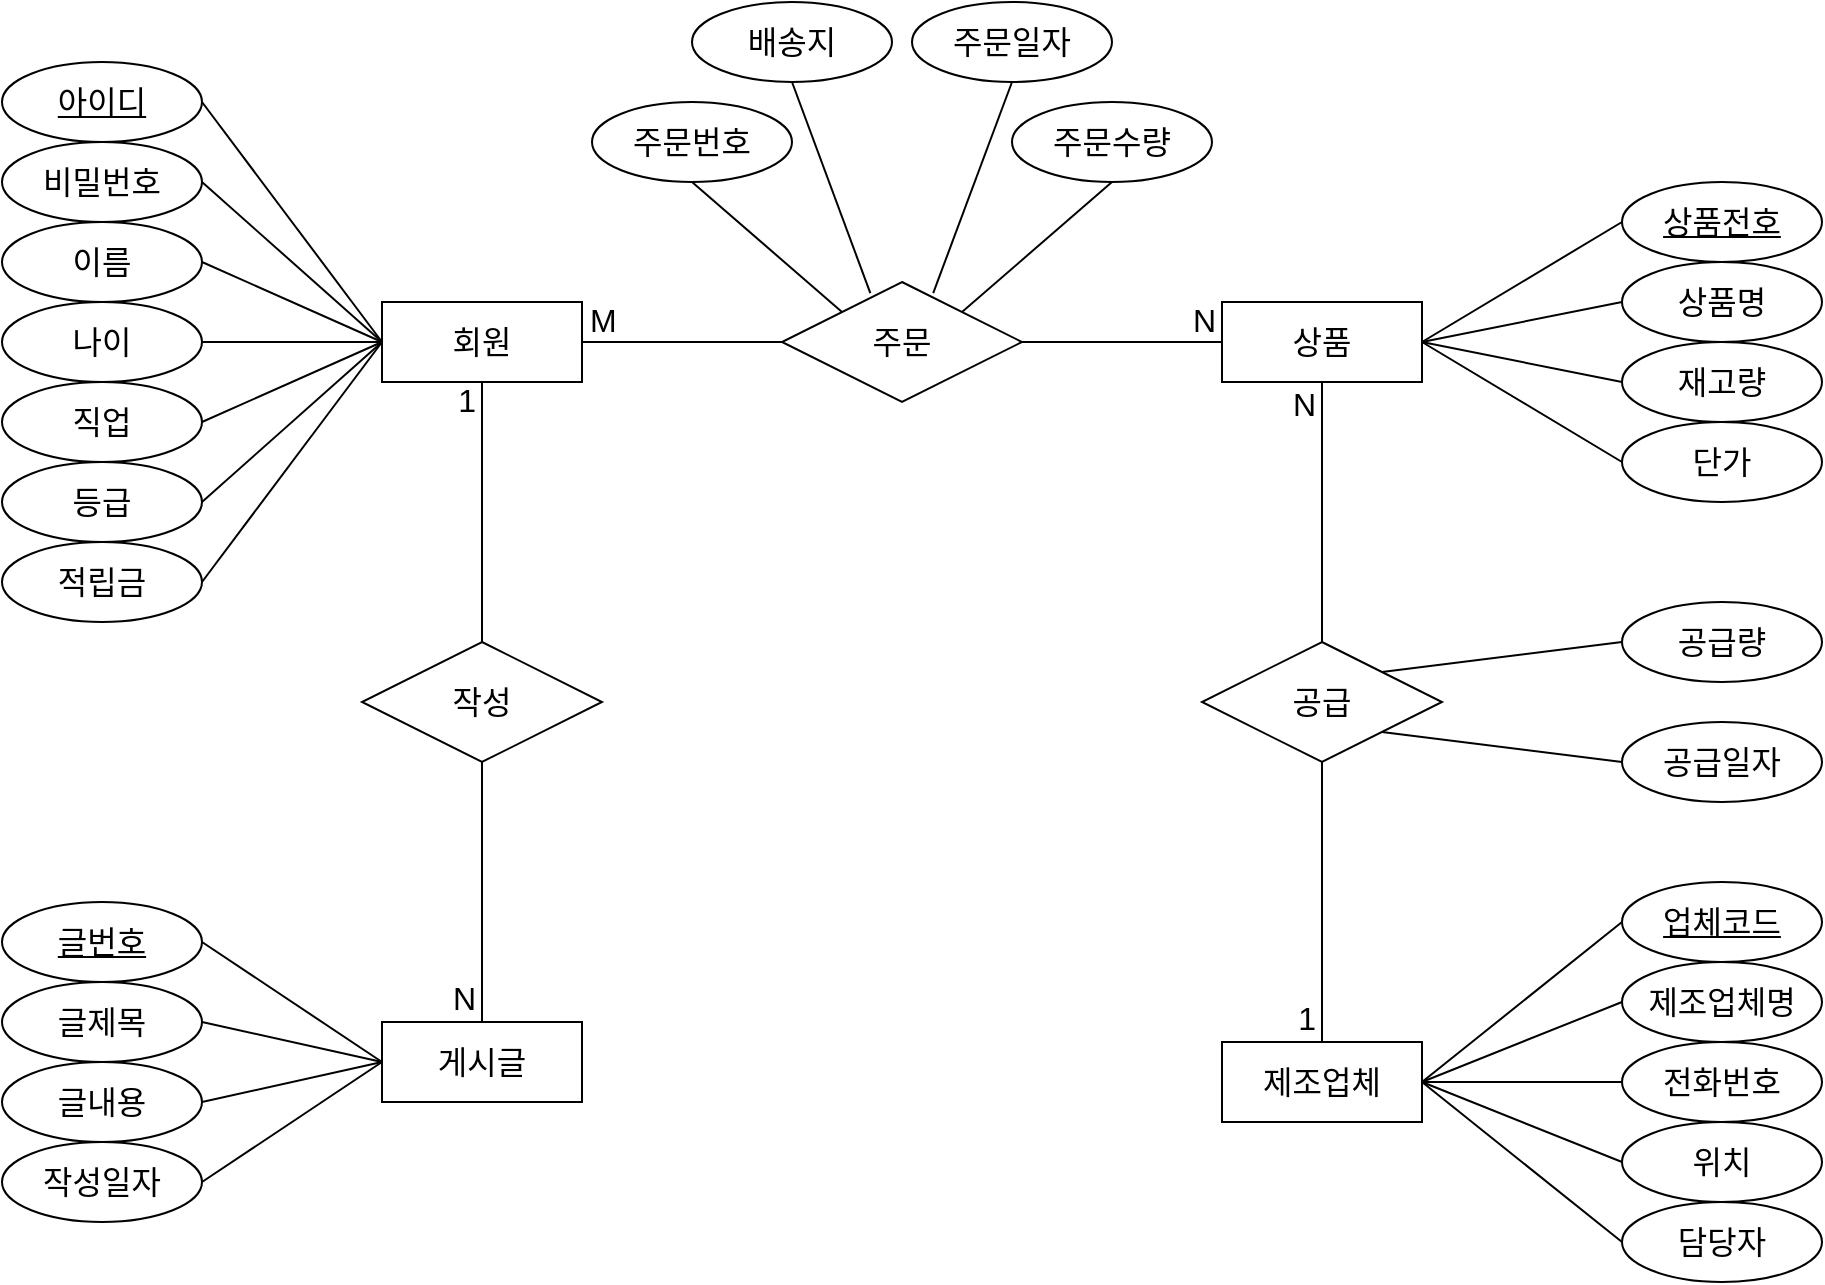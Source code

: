 <mxfile version="23.0.2" type="github" pages="2">
  <diagram name="ERD" id="IUGM_bh3EjzVQokUihNc">
    <mxGraphModel dx="1749" dy="1590" grid="1" gridSize="10" guides="1" tooltips="1" connect="1" arrows="1" fold="1" page="0" pageScale="1" pageWidth="827" pageHeight="1169" math="0" shadow="0">
      <root>
        <mxCell id="0" />
        <mxCell id="1" parent="0" />
        <mxCell id="mSW_ob6m5kvvUS12QBub-59" value="" style="endArrow=none;html=1;rounded=0;fontSize=12;startSize=8;endSize=8;curved=1;exitX=1;exitY=0.5;exitDx=0;exitDy=0;entryX=0;entryY=0.5;entryDx=0;entryDy=0;" edge="1" parent="1" source="mSW_ob6m5kvvUS12QBub-2" target="mSW_ob6m5kvvUS12QBub-3">
          <mxGeometry relative="1" as="geometry">
            <mxPoint x="-240" y="-10" as="sourcePoint" />
            <mxPoint x="-80" y="-10" as="targetPoint" />
          </mxGeometry>
        </mxCell>
        <mxCell id="mSW_ob6m5kvvUS12QBub-60" value="M" style="resizable=0;html=1;whiteSpace=wrap;align=left;verticalAlign=bottom;fontSize=16;" connectable="0" vertex="1" parent="mSW_ob6m5kvvUS12QBub-59">
          <mxGeometry x="-1" relative="1" as="geometry">
            <mxPoint x="2" as="offset" />
          </mxGeometry>
        </mxCell>
        <mxCell id="mSW_ob6m5kvvUS12QBub-61" value="N" style="resizable=0;html=1;whiteSpace=wrap;align=right;verticalAlign=bottom;fontSize=16;" connectable="0" vertex="1" parent="mSW_ob6m5kvvUS12QBub-59">
          <mxGeometry x="1" relative="1" as="geometry">
            <mxPoint x="-2" as="offset" />
          </mxGeometry>
        </mxCell>
        <mxCell id="mSW_ob6m5kvvUS12QBub-31" value="게시글" style="whiteSpace=wrap;html=1;align=center;fontSize=16;" vertex="1" parent="1">
          <mxGeometry x="-400" y="240" width="100" height="40" as="geometry" />
        </mxCell>
        <mxCell id="mSW_ob6m5kvvUS12QBub-36" value="글번호" style="ellipse;whiteSpace=wrap;html=1;align=center;fontStyle=4;fontSize=16;" vertex="1" parent="1">
          <mxGeometry x="-590" y="180" width="100" height="40" as="geometry" />
        </mxCell>
        <mxCell id="mSW_ob6m5kvvUS12QBub-37" value="글제목" style="ellipse;whiteSpace=wrap;html=1;align=center;fontSize=16;" vertex="1" parent="1">
          <mxGeometry x="-590" y="220" width="100" height="40" as="geometry" />
        </mxCell>
        <mxCell id="mSW_ob6m5kvvUS12QBub-38" value="글내용" style="ellipse;whiteSpace=wrap;html=1;align=center;fontSize=16;" vertex="1" parent="1">
          <mxGeometry x="-590" y="260" width="100" height="40" as="geometry" />
        </mxCell>
        <mxCell id="mSW_ob6m5kvvUS12QBub-39" value="작성일자" style="ellipse;whiteSpace=wrap;html=1;align=center;fontSize=16;" vertex="1" parent="1">
          <mxGeometry x="-590" y="300" width="100" height="40" as="geometry" />
        </mxCell>
        <mxCell id="mSW_ob6m5kvvUS12QBub-40" value="" style="endArrow=none;html=1;rounded=0;fontSize=12;startSize=8;endSize=8;curved=1;entryX=1;entryY=0.5;entryDx=0;entryDy=0;exitX=0;exitY=0.5;exitDx=0;exitDy=0;" edge="1" parent="1" source="mSW_ob6m5kvvUS12QBub-31" target="mSW_ob6m5kvvUS12QBub-36">
          <mxGeometry relative="1" as="geometry">
            <mxPoint x="-750" y="240" as="sourcePoint" />
            <mxPoint x="-680" y="180" as="targetPoint" />
          </mxGeometry>
        </mxCell>
        <mxCell id="mSW_ob6m5kvvUS12QBub-41" value="" style="endArrow=none;html=1;rounded=0;fontSize=12;startSize=8;endSize=8;curved=1;entryX=1;entryY=0.5;entryDx=0;entryDy=0;exitX=0;exitY=0.5;exitDx=0;exitDy=0;" edge="1" parent="1" source="mSW_ob6m5kvvUS12QBub-31" target="mSW_ob6m5kvvUS12QBub-39">
          <mxGeometry relative="1" as="geometry">
            <mxPoint x="-750" y="240" as="sourcePoint" />
            <mxPoint x="-680" y="300" as="targetPoint" />
          </mxGeometry>
        </mxCell>
        <mxCell id="mSW_ob6m5kvvUS12QBub-42" value="" style="endArrow=none;html=1;rounded=0;fontSize=12;startSize=8;endSize=8;curved=1;entryX=1;entryY=0.5;entryDx=0;entryDy=0;exitX=0;exitY=0.5;exitDx=0;exitDy=0;" edge="1" parent="1" source="mSW_ob6m5kvvUS12QBub-31" target="mSW_ob6m5kvvUS12QBub-37">
          <mxGeometry relative="1" as="geometry">
            <mxPoint x="-750" y="240" as="sourcePoint" />
            <mxPoint x="-680" y="220" as="targetPoint" />
          </mxGeometry>
        </mxCell>
        <mxCell id="mSW_ob6m5kvvUS12QBub-43" value="" style="endArrow=none;html=1;rounded=0;fontSize=12;startSize=8;endSize=8;curved=1;entryX=1;entryY=0.5;entryDx=0;entryDy=0;exitX=0;exitY=0.5;exitDx=0;exitDy=0;" edge="1" parent="1" source="mSW_ob6m5kvvUS12QBub-31" target="mSW_ob6m5kvvUS12QBub-38">
          <mxGeometry relative="1" as="geometry">
            <mxPoint x="-750" y="240" as="sourcePoint" />
            <mxPoint x="-680" y="260" as="targetPoint" />
          </mxGeometry>
        </mxCell>
        <mxCell id="mSW_ob6m5kvvUS12QBub-30" value="제조업체" style="whiteSpace=wrap;html=1;align=center;fontSize=16;" vertex="1" parent="1">
          <mxGeometry x="20" y="250" width="100" height="40" as="geometry" />
        </mxCell>
        <mxCell id="mSW_ob6m5kvvUS12QBub-32" value="업체코드" style="ellipse;whiteSpace=wrap;html=1;align=center;fontStyle=4;fontSize=16;" vertex="1" parent="1">
          <mxGeometry x="220" y="170" width="100" height="40" as="geometry" />
        </mxCell>
        <mxCell id="mSW_ob6m5kvvUS12QBub-33" value="전화번호" style="ellipse;whiteSpace=wrap;html=1;align=center;fontSize=16;" vertex="1" parent="1">
          <mxGeometry x="220" y="250" width="100" height="40" as="geometry" />
        </mxCell>
        <mxCell id="mSW_ob6m5kvvUS12QBub-34" value="위치" style="ellipse;whiteSpace=wrap;html=1;align=center;fontSize=16;" vertex="1" parent="1">
          <mxGeometry x="220" y="290" width="100" height="40" as="geometry" />
        </mxCell>
        <mxCell id="mSW_ob6m5kvvUS12QBub-35" value="담당자" style="ellipse;whiteSpace=wrap;html=1;align=center;fontSize=16;" vertex="1" parent="1">
          <mxGeometry x="220" y="330" width="100" height="40" as="geometry" />
        </mxCell>
        <mxCell id="mSW_ob6m5kvvUS12QBub-46" value="" style="endArrow=none;html=1;rounded=0;fontSize=12;startSize=8;endSize=8;curved=1;exitX=0;exitY=0.5;exitDx=0;exitDy=0;entryX=1;entryY=0.5;entryDx=0;entryDy=0;" edge="1" parent="1" source="mSW_ob6m5kvvUS12QBub-32" target="mSW_ob6m5kvvUS12QBub-30">
          <mxGeometry relative="1" as="geometry">
            <mxPoint x="390" y="220" as="sourcePoint" />
            <mxPoint x="120" y="270" as="targetPoint" />
          </mxGeometry>
        </mxCell>
        <mxCell id="mSW_ob6m5kvvUS12QBub-47" value="" style="endArrow=none;html=1;rounded=0;fontSize=12;startSize=8;endSize=8;curved=1;exitX=0;exitY=0.5;exitDx=0;exitDy=0;entryX=1;entryY=0.5;entryDx=0;entryDy=0;" edge="1" parent="1" source="mSW_ob6m5kvvUS12QBub-33" target="mSW_ob6m5kvvUS12QBub-30">
          <mxGeometry relative="1" as="geometry">
            <mxPoint x="290" y="280" as="sourcePoint" />
            <mxPoint x="120" y="270" as="targetPoint" />
          </mxGeometry>
        </mxCell>
        <mxCell id="mSW_ob6m5kvvUS12QBub-48" value="" style="endArrow=none;html=1;rounded=0;fontSize=12;startSize=8;endSize=8;curved=1;exitX=0;exitY=0.5;exitDx=0;exitDy=0;entryX=1;entryY=0.5;entryDx=0;entryDy=0;" edge="1" parent="1" source="mSW_ob6m5kvvUS12QBub-34" target="mSW_ob6m5kvvUS12QBub-30">
          <mxGeometry relative="1" as="geometry">
            <mxPoint x="390" y="340" as="sourcePoint" />
            <mxPoint x="120" y="270" as="targetPoint" />
          </mxGeometry>
        </mxCell>
        <mxCell id="mSW_ob6m5kvvUS12QBub-49" value="" style="endArrow=none;html=1;rounded=0;fontSize=12;startSize=8;endSize=8;curved=1;exitX=0;exitY=0.5;exitDx=0;exitDy=0;entryX=1;entryY=0.5;entryDx=0;entryDy=0;" edge="1" parent="1" source="mSW_ob6m5kvvUS12QBub-35" target="mSW_ob6m5kvvUS12QBub-30">
          <mxGeometry relative="1" as="geometry">
            <mxPoint x="390" y="380" as="sourcePoint" />
            <mxPoint x="480" y="300" as="targetPoint" />
          </mxGeometry>
        </mxCell>
        <mxCell id="mSW_ob6m5kvvUS12QBub-51" value="제조업체명" style="ellipse;whiteSpace=wrap;html=1;align=center;fontSize=16;" vertex="1" parent="1">
          <mxGeometry x="220" y="210" width="100" height="40" as="geometry" />
        </mxCell>
        <mxCell id="mSW_ob6m5kvvUS12QBub-52" value="" style="endArrow=none;html=1;rounded=0;fontSize=12;startSize=8;endSize=8;curved=1;exitX=0;exitY=0.5;exitDx=0;exitDy=0;entryX=1;entryY=0.5;entryDx=0;entryDy=0;" edge="1" parent="1" source="mSW_ob6m5kvvUS12QBub-51" target="mSW_ob6m5kvvUS12QBub-30">
          <mxGeometry relative="1" as="geometry">
            <mxPoint x="390" y="240" as="sourcePoint" />
            <mxPoint x="480" y="300" as="targetPoint" />
          </mxGeometry>
        </mxCell>
        <mxCell id="mSW_ob6m5kvvUS12QBub-2" value="회원" style="whiteSpace=wrap;html=1;align=center;fontSize=16;" vertex="1" parent="1">
          <mxGeometry x="-400" y="-120" width="100" height="40" as="geometry" />
        </mxCell>
        <mxCell id="mSW_ob6m5kvvUS12QBub-4" value="아이디" style="ellipse;whiteSpace=wrap;html=1;align=center;fontStyle=4;fontSize=16;" vertex="1" parent="1">
          <mxGeometry x="-590" y="-240" width="100" height="40" as="geometry" />
        </mxCell>
        <mxCell id="mSW_ob6m5kvvUS12QBub-5" value="비밀번호" style="ellipse;whiteSpace=wrap;html=1;align=center;fontSize=16;" vertex="1" parent="1">
          <mxGeometry x="-590" y="-200" width="100" height="40" as="geometry" />
        </mxCell>
        <mxCell id="mSW_ob6m5kvvUS12QBub-6" value="이름" style="ellipse;whiteSpace=wrap;html=1;align=center;fontSize=16;" vertex="1" parent="1">
          <mxGeometry x="-590" y="-160" width="100" height="40" as="geometry" />
        </mxCell>
        <mxCell id="mSW_ob6m5kvvUS12QBub-7" value="나이" style="ellipse;whiteSpace=wrap;html=1;align=center;fontSize=16;" vertex="1" parent="1">
          <mxGeometry x="-590" y="-120" width="100" height="40" as="geometry" />
        </mxCell>
        <mxCell id="mSW_ob6m5kvvUS12QBub-8" value="직업" style="ellipse;whiteSpace=wrap;html=1;align=center;fontSize=16;" vertex="1" parent="1">
          <mxGeometry x="-590" y="-80" width="100" height="40" as="geometry" />
        </mxCell>
        <mxCell id="mSW_ob6m5kvvUS12QBub-9" value="등급" style="ellipse;whiteSpace=wrap;html=1;align=center;fontSize=16;" vertex="1" parent="1">
          <mxGeometry x="-590" y="-40" width="100" height="40" as="geometry" />
        </mxCell>
        <mxCell id="mSW_ob6m5kvvUS12QBub-10" value="적립금" style="ellipse;whiteSpace=wrap;html=1;align=center;fontSize=16;" vertex="1" parent="1">
          <mxGeometry x="-590" width="100" height="40" as="geometry" />
        </mxCell>
        <mxCell id="mSW_ob6m5kvvUS12QBub-23" value="" style="endArrow=none;html=1;rounded=0;fontSize=12;startSize=8;endSize=8;curved=1;entryX=0;entryY=0.5;entryDx=0;entryDy=0;exitX=1;exitY=0.5;exitDx=0;exitDy=0;" edge="1" parent="1" source="mSW_ob6m5kvvUS12QBub-7" target="mSW_ob6m5kvvUS12QBub-2">
          <mxGeometry relative="1" as="geometry">
            <mxPoint x="-470" y="-80" as="sourcePoint" />
            <mxPoint x="-400" y="-100" as="targetPoint" />
          </mxGeometry>
        </mxCell>
        <mxCell id="mSW_ob6m5kvvUS12QBub-24" value="" style="endArrow=none;html=1;rounded=0;fontSize=12;startSize=8;endSize=8;curved=1;entryX=0;entryY=0.5;entryDx=0;entryDy=0;exitX=1;exitY=0.5;exitDx=0;exitDy=0;" edge="1" parent="1" target="mSW_ob6m5kvvUS12QBub-2">
          <mxGeometry relative="1" as="geometry">
            <mxPoint x="-490" y="-220" as="sourcePoint" />
            <mxPoint x="-420" y="-240" as="targetPoint" />
          </mxGeometry>
        </mxCell>
        <mxCell id="mSW_ob6m5kvvUS12QBub-25" value="" style="endArrow=none;html=1;rounded=0;fontSize=12;startSize=8;endSize=8;curved=1;exitX=1;exitY=0.5;exitDx=0;exitDy=0;entryX=0;entryY=0.5;entryDx=0;entryDy=0;" edge="1" parent="1" source="mSW_ob6m5kvvUS12QBub-5" target="mSW_ob6m5kvvUS12QBub-2">
          <mxGeometry relative="1" as="geometry">
            <mxPoint x="-480" y="-210" as="sourcePoint" />
            <mxPoint x="-400" y="-100" as="targetPoint" />
          </mxGeometry>
        </mxCell>
        <mxCell id="mSW_ob6m5kvvUS12QBub-26" value="" style="endArrow=none;html=1;rounded=0;fontSize=12;startSize=8;endSize=8;curved=1;entryX=0;entryY=0.5;entryDx=0;entryDy=0;exitX=1;exitY=0.5;exitDx=0;exitDy=0;" edge="1" parent="1" source="mSW_ob6m5kvvUS12QBub-6" target="mSW_ob6m5kvvUS12QBub-2">
          <mxGeometry relative="1" as="geometry">
            <mxPoint x="-470" y="-200" as="sourcePoint" />
            <mxPoint x="-380" y="-80" as="targetPoint" />
          </mxGeometry>
        </mxCell>
        <mxCell id="mSW_ob6m5kvvUS12QBub-27" value="" style="endArrow=none;html=1;rounded=0;fontSize=12;startSize=8;endSize=8;curved=1;entryX=0;entryY=0.5;entryDx=0;entryDy=0;exitX=1;exitY=0.5;exitDx=0;exitDy=0;" edge="1" parent="1" source="mSW_ob6m5kvvUS12QBub-8" target="mSW_ob6m5kvvUS12QBub-2">
          <mxGeometry relative="1" as="geometry">
            <mxPoint x="-460" y="-190" as="sourcePoint" />
            <mxPoint x="-370" y="-70" as="targetPoint" />
          </mxGeometry>
        </mxCell>
        <mxCell id="mSW_ob6m5kvvUS12QBub-28" value="" style="endArrow=none;html=1;rounded=0;fontSize=12;startSize=8;endSize=8;curved=1;exitX=1;exitY=0.5;exitDx=0;exitDy=0;entryX=0;entryY=0.5;entryDx=0;entryDy=0;" edge="1" parent="1" source="mSW_ob6m5kvvUS12QBub-9" target="mSW_ob6m5kvvUS12QBub-2">
          <mxGeometry relative="1" as="geometry">
            <mxPoint x="-450" y="-180" as="sourcePoint" />
            <mxPoint x="-400" y="-100" as="targetPoint" />
          </mxGeometry>
        </mxCell>
        <mxCell id="mSW_ob6m5kvvUS12QBub-29" value="" style="endArrow=none;html=1;rounded=0;fontSize=12;startSize=8;endSize=8;curved=1;entryX=0;entryY=0.5;entryDx=0;entryDy=0;exitX=1;exitY=0.5;exitDx=0;exitDy=0;" edge="1" parent="1" source="mSW_ob6m5kvvUS12QBub-10" target="mSW_ob6m5kvvUS12QBub-2">
          <mxGeometry relative="1" as="geometry">
            <mxPoint x="-440" y="-170" as="sourcePoint" />
            <mxPoint x="-350" y="-50" as="targetPoint" />
          </mxGeometry>
        </mxCell>
        <mxCell id="mSW_ob6m5kvvUS12QBub-3" value="상품" style="whiteSpace=wrap;html=1;align=center;fontSize=16;" vertex="1" parent="1">
          <mxGeometry x="20" y="-120" width="100" height="40" as="geometry" />
        </mxCell>
        <mxCell id="mSW_ob6m5kvvUS12QBub-11" value="상품전호" style="ellipse;whiteSpace=wrap;html=1;align=center;fontStyle=4;fontSize=16;" vertex="1" parent="1">
          <mxGeometry x="220" y="-180" width="100" height="40" as="geometry" />
        </mxCell>
        <mxCell id="mSW_ob6m5kvvUS12QBub-12" value="상품명" style="ellipse;whiteSpace=wrap;html=1;align=center;fontSize=16;" vertex="1" parent="1">
          <mxGeometry x="220" y="-140" width="100" height="40" as="geometry" />
        </mxCell>
        <mxCell id="mSW_ob6m5kvvUS12QBub-13" value="재고량" style="ellipse;whiteSpace=wrap;html=1;align=center;fontSize=16;" vertex="1" parent="1">
          <mxGeometry x="220" y="-100" width="100" height="40" as="geometry" />
        </mxCell>
        <mxCell id="mSW_ob6m5kvvUS12QBub-14" value="단가" style="ellipse;whiteSpace=wrap;html=1;align=center;fontSize=16;" vertex="1" parent="1">
          <mxGeometry x="220" y="-60" width="100" height="40" as="geometry" />
        </mxCell>
        <mxCell id="mSW_ob6m5kvvUS12QBub-16" value="" style="endArrow=none;html=1;rounded=0;fontSize=12;startSize=8;endSize=8;curved=1;entryX=0;entryY=0.5;entryDx=0;entryDy=0;exitX=1;exitY=0.5;exitDx=0;exitDy=0;" edge="1" parent="1" source="mSW_ob6m5kvvUS12QBub-3" target="mSW_ob6m5kvvUS12QBub-11">
          <mxGeometry relative="1" as="geometry">
            <mxPoint x="120" y="-100" as="sourcePoint" />
            <mxPoint x="30" y="-60" as="targetPoint" />
          </mxGeometry>
        </mxCell>
        <mxCell id="mSW_ob6m5kvvUS12QBub-17" value="" style="endArrow=none;html=1;rounded=0;fontSize=12;startSize=8;endSize=8;curved=1;entryX=0;entryY=0.5;entryDx=0;entryDy=0;exitX=1;exitY=0.5;exitDx=0;exitDy=0;" edge="1" parent="1" source="mSW_ob6m5kvvUS12QBub-3" target="mSW_ob6m5kvvUS12QBub-14">
          <mxGeometry relative="1" as="geometry">
            <mxPoint x="120" y="-80" as="sourcePoint" />
            <mxPoint x="190" y="-130" as="targetPoint" />
          </mxGeometry>
        </mxCell>
        <mxCell id="mSW_ob6m5kvvUS12QBub-19" value="" style="endArrow=none;html=1;rounded=0;fontSize=12;startSize=8;endSize=8;curved=1;entryX=0;entryY=0.5;entryDx=0;entryDy=0;exitX=1;exitY=0.5;exitDx=0;exitDy=0;" edge="1" parent="1" source="mSW_ob6m5kvvUS12QBub-3" target="mSW_ob6m5kvvUS12QBub-12">
          <mxGeometry relative="1" as="geometry">
            <mxPoint x="130" y="-90" as="sourcePoint" />
            <mxPoint x="200" y="-150" as="targetPoint" />
          </mxGeometry>
        </mxCell>
        <mxCell id="mSW_ob6m5kvvUS12QBub-22" value="" style="endArrow=none;html=1;rounded=0;fontSize=12;startSize=8;endSize=8;curved=1;entryX=0;entryY=0.5;entryDx=0;entryDy=0;exitX=1;exitY=0.5;exitDx=0;exitDy=0;" edge="1" parent="1" source="mSW_ob6m5kvvUS12QBub-3" target="mSW_ob6m5kvvUS12QBub-13">
          <mxGeometry relative="1" as="geometry">
            <mxPoint x="130" y="-90" as="sourcePoint" />
            <mxPoint x="200" y="-110" as="targetPoint" />
          </mxGeometry>
        </mxCell>
        <mxCell id="mSW_ob6m5kvvUS12QBub-58" value="주문" style="shape=rhombus;perimeter=rhombusPerimeter;whiteSpace=wrap;html=1;align=center;fontSize=16;" vertex="1" parent="1">
          <mxGeometry x="-200" y="-130" width="120" height="60" as="geometry" />
        </mxCell>
        <mxCell id="mSW_ob6m5kvvUS12QBub-64" value="공급" style="shape=rhombus;perimeter=rhombusPerimeter;whiteSpace=wrap;html=1;align=center;fontSize=16;" vertex="1" parent="1">
          <mxGeometry x="10" y="50" width="120" height="60" as="geometry" />
        </mxCell>
        <mxCell id="mSW_ob6m5kvvUS12QBub-66" value="" style="endArrow=none;html=1;rounded=0;fontSize=12;startSize=8;endSize=8;curved=1;entryX=0.5;entryY=0;entryDx=0;entryDy=0;exitX=0.5;exitY=1;exitDx=0;exitDy=0;" edge="1" parent="1" source="mSW_ob6m5kvvUS12QBub-64" target="mSW_ob6m5kvvUS12QBub-30">
          <mxGeometry relative="1" as="geometry">
            <mxPoint x="-190" y="170" as="sourcePoint" />
            <mxPoint x="-30" y="170" as="targetPoint" />
          </mxGeometry>
        </mxCell>
        <mxCell id="mSW_ob6m5kvvUS12QBub-67" value="1" style="resizable=0;html=1;whiteSpace=wrap;align=right;verticalAlign=bottom;fontSize=16;" connectable="0" vertex="1" parent="mSW_ob6m5kvvUS12QBub-66">
          <mxGeometry x="1" relative="1" as="geometry">
            <mxPoint x="-2" y="-1" as="offset" />
          </mxGeometry>
        </mxCell>
        <mxCell id="mSW_ob6m5kvvUS12QBub-68" value="" style="endArrow=none;html=1;rounded=0;fontSize=12;startSize=8;endSize=8;curved=1;entryX=0.5;entryY=1;entryDx=0;entryDy=0;exitX=0.5;exitY=0;exitDx=0;exitDy=0;" edge="1" parent="1" source="mSW_ob6m5kvvUS12QBub-64" target="mSW_ob6m5kvvUS12QBub-3">
          <mxGeometry relative="1" as="geometry">
            <mxPoint x="-190" y="170" as="sourcePoint" />
            <mxPoint x="-30" y="170" as="targetPoint" />
          </mxGeometry>
        </mxCell>
        <mxCell id="mSW_ob6m5kvvUS12QBub-69" value="N" style="resizable=0;html=1;whiteSpace=wrap;align=right;verticalAlign=bottom;fontSize=16;" connectable="0" vertex="1" parent="mSW_ob6m5kvvUS12QBub-68">
          <mxGeometry x="1" relative="1" as="geometry">
            <mxPoint x="-2" y="22" as="offset" />
          </mxGeometry>
        </mxCell>
        <mxCell id="mSW_ob6m5kvvUS12QBub-70" value="공급량" style="ellipse;whiteSpace=wrap;html=1;align=center;fontSize=16;" vertex="1" parent="1">
          <mxGeometry x="220" y="30" width="100" height="40" as="geometry" />
        </mxCell>
        <mxCell id="mSW_ob6m5kvvUS12QBub-71" value="공급일자" style="ellipse;whiteSpace=wrap;html=1;align=center;fontSize=16;" vertex="1" parent="1">
          <mxGeometry x="220" y="90" width="100" height="40" as="geometry" />
        </mxCell>
        <mxCell id="mSW_ob6m5kvvUS12QBub-72" value="" style="endArrow=none;html=1;rounded=0;fontSize=12;startSize=8;endSize=8;curved=1;entryX=0;entryY=0.5;entryDx=0;entryDy=0;exitX=1;exitY=0;exitDx=0;exitDy=0;" edge="1" parent="1" source="mSW_ob6m5kvvUS12QBub-64" target="mSW_ob6m5kvvUS12QBub-70">
          <mxGeometry relative="1" as="geometry">
            <mxPoint x="130" y="-80" as="sourcePoint" />
            <mxPoint x="200" y="-60" as="targetPoint" />
          </mxGeometry>
        </mxCell>
        <mxCell id="mSW_ob6m5kvvUS12QBub-73" value="" style="endArrow=none;html=1;rounded=0;fontSize=12;startSize=8;endSize=8;curved=1;entryX=0;entryY=0.5;entryDx=0;entryDy=0;exitX=1;exitY=1;exitDx=0;exitDy=0;" edge="1" parent="1" source="mSW_ob6m5kvvUS12QBub-64" target="mSW_ob6m5kvvUS12QBub-71">
          <mxGeometry relative="1" as="geometry">
            <mxPoint x="140" y="90" as="sourcePoint" />
            <mxPoint x="220" y="70" as="targetPoint" />
          </mxGeometry>
        </mxCell>
        <mxCell id="mSW_ob6m5kvvUS12QBub-75" value="주문번호" style="ellipse;whiteSpace=wrap;html=1;align=center;fontSize=16;" vertex="1" parent="1">
          <mxGeometry x="-295" y="-220" width="100" height="40" as="geometry" />
        </mxCell>
        <mxCell id="mSW_ob6m5kvvUS12QBub-76" value="배송지" style="ellipse;whiteSpace=wrap;html=1;align=center;fontSize=16;" vertex="1" parent="1">
          <mxGeometry x="-245" y="-270" width="100" height="40" as="geometry" />
        </mxCell>
        <mxCell id="mSW_ob6m5kvvUS12QBub-77" value="주문수량" style="ellipse;whiteSpace=wrap;html=1;align=center;fontSize=16;" vertex="1" parent="1">
          <mxGeometry x="-85" y="-220" width="100" height="40" as="geometry" />
        </mxCell>
        <mxCell id="mSW_ob6m5kvvUS12QBub-78" value="주문일자" style="ellipse;whiteSpace=wrap;html=1;align=center;fontSize=16;" vertex="1" parent="1">
          <mxGeometry x="-135" y="-270" width="100" height="40" as="geometry" />
        </mxCell>
        <mxCell id="mSW_ob6m5kvvUS12QBub-79" value="" style="endArrow=none;html=1;rounded=0;fontSize=12;startSize=8;endSize=8;curved=1;entryX=0;entryY=0;entryDx=0;entryDy=0;exitX=0.5;exitY=1;exitDx=0;exitDy=0;" edge="1" parent="1" source="mSW_ob6m5kvvUS12QBub-75" target="mSW_ob6m5kvvUS12QBub-58">
          <mxGeometry relative="1" as="geometry">
            <mxPoint x="-480" y="-210" as="sourcePoint" />
            <mxPoint x="-390" y="-90" as="targetPoint" />
          </mxGeometry>
        </mxCell>
        <mxCell id="mSW_ob6m5kvvUS12QBub-80" value="" style="endArrow=none;html=1;rounded=0;fontSize=12;startSize=8;endSize=8;curved=1;entryX=0.368;entryY=0.093;entryDx=0;entryDy=0;exitX=0.5;exitY=1;exitDx=0;exitDy=0;entryPerimeter=0;" edge="1" parent="1" source="mSW_ob6m5kvvUS12QBub-76" target="mSW_ob6m5kvvUS12QBub-58">
          <mxGeometry relative="1" as="geometry">
            <mxPoint x="-235" y="-170" as="sourcePoint" />
            <mxPoint x="-160" y="-105" as="targetPoint" />
          </mxGeometry>
        </mxCell>
        <mxCell id="mSW_ob6m5kvvUS12QBub-81" value="" style="endArrow=none;html=1;rounded=0;fontSize=12;startSize=8;endSize=8;curved=1;entryX=0.63;entryY=0.093;entryDx=0;entryDy=0;exitX=0.5;exitY=1;exitDx=0;exitDy=0;entryPerimeter=0;" edge="1" parent="1" source="mSW_ob6m5kvvUS12QBub-78" target="mSW_ob6m5kvvUS12QBub-58">
          <mxGeometry relative="1" as="geometry">
            <mxPoint x="-185" y="-220" as="sourcePoint" />
            <mxPoint x="-147" y="-116" as="targetPoint" />
          </mxGeometry>
        </mxCell>
        <mxCell id="mSW_ob6m5kvvUS12QBub-82" value="" style="endArrow=none;html=1;rounded=0;fontSize=12;startSize=8;endSize=8;curved=1;entryX=1;entryY=0;entryDx=0;entryDy=0;exitX=0.5;exitY=1;exitDx=0;exitDy=0;" edge="1" parent="1" source="mSW_ob6m5kvvUS12QBub-77" target="mSW_ob6m5kvvUS12QBub-58">
          <mxGeometry relative="1" as="geometry">
            <mxPoint x="-175" y="-210" as="sourcePoint" />
            <mxPoint x="-137" y="-106" as="targetPoint" />
          </mxGeometry>
        </mxCell>
        <mxCell id="mSW_ob6m5kvvUS12QBub-83" value="작성" style="shape=rhombus;perimeter=rhombusPerimeter;whiteSpace=wrap;html=1;align=center;fontSize=16;" vertex="1" parent="1">
          <mxGeometry x="-410" y="50" width="120" height="60" as="geometry" />
        </mxCell>
        <mxCell id="mSW_ob6m5kvvUS12QBub-84" value="" style="endArrow=none;html=1;rounded=0;fontSize=12;startSize=8;endSize=8;curved=1;entryX=0.5;entryY=1;entryDx=0;entryDy=0;exitX=0.5;exitY=0;exitDx=0;exitDy=0;" edge="1" parent="1" source="mSW_ob6m5kvvUS12QBub-83" target="mSW_ob6m5kvvUS12QBub-2">
          <mxGeometry relative="1" as="geometry">
            <mxPoint x="-290" y="210" as="sourcePoint" />
            <mxPoint x="-130" y="210" as="targetPoint" />
          </mxGeometry>
        </mxCell>
        <mxCell id="mSW_ob6m5kvvUS12QBub-85" value="1" style="resizable=0;html=1;whiteSpace=wrap;align=right;verticalAlign=bottom;fontSize=16;" connectable="0" vertex="1" parent="mSW_ob6m5kvvUS12QBub-84">
          <mxGeometry x="1" relative="1" as="geometry">
            <mxPoint x="-2" y="20" as="offset" />
          </mxGeometry>
        </mxCell>
        <mxCell id="mSW_ob6m5kvvUS12QBub-86" value="" style="endArrow=none;html=1;rounded=0;fontSize=12;startSize=8;endSize=8;curved=1;exitX=0.5;exitY=1;exitDx=0;exitDy=0;entryX=0.5;entryY=0;entryDx=0;entryDy=0;" edge="1" parent="1" source="mSW_ob6m5kvvUS12QBub-83" target="mSW_ob6m5kvvUS12QBub-31">
          <mxGeometry relative="1" as="geometry">
            <mxPoint x="-290" y="210" as="sourcePoint" />
            <mxPoint x="-130" y="210" as="targetPoint" />
          </mxGeometry>
        </mxCell>
        <mxCell id="mSW_ob6m5kvvUS12QBub-87" value="N" style="resizable=0;html=1;whiteSpace=wrap;align=right;verticalAlign=bottom;fontSize=16;" connectable="0" vertex="1" parent="mSW_ob6m5kvvUS12QBub-86">
          <mxGeometry x="1" relative="1" as="geometry">
            <mxPoint x="-2" y="-1" as="offset" />
          </mxGeometry>
        </mxCell>
      </root>
    </mxGraphModel>
  </diagram>
  <diagram id="DculIePK-WLkBr0NyP4-" name="릴레이션">
    <mxGraphModel dx="1064" dy="1233" grid="1" gridSize="10" guides="1" tooltips="1" connect="1" arrows="1" fold="1" page="0" pageScale="1" pageWidth="827" pageHeight="1169" math="0" shadow="0">
      <root>
        <mxCell id="0" />
        <mxCell id="1" parent="0" />
        <mxCell id="tsxcBONfimj9_CM8lJqI-14" value="회원" style="shape=table;startSize=30;container=1;collapsible=1;childLayout=tableLayout;fixedRows=1;rowLines=0;fontStyle=1;align=center;resizeLast=1;html=1;whiteSpace=wrap;fontSize=16;" vertex="1" parent="1">
          <mxGeometry x="-80" y="-160" width="180" height="240" as="geometry" />
        </mxCell>
        <mxCell id="tsxcBONfimj9_CM8lJqI-15" value="" style="shape=tableRow;horizontal=0;startSize=0;swimlaneHead=0;swimlaneBody=0;fillColor=none;collapsible=0;dropTarget=0;points=[[0,0.5],[1,0.5]];portConstraint=eastwest;top=0;left=0;right=0;bottom=0;html=1;fontSize=16;" vertex="1" parent="tsxcBONfimj9_CM8lJqI-14">
          <mxGeometry y="30" width="180" height="30" as="geometry" />
        </mxCell>
        <mxCell id="tsxcBONfimj9_CM8lJqI-16" value="PK" style="shape=partialRectangle;connectable=0;fillColor=none;top=0;left=0;bottom=0;right=0;fontStyle=1;overflow=hidden;html=1;whiteSpace=wrap;fontSize=16;" vertex="1" parent="tsxcBONfimj9_CM8lJqI-15">
          <mxGeometry width="60" height="30" as="geometry">
            <mxRectangle width="60" height="30" as="alternateBounds" />
          </mxGeometry>
        </mxCell>
        <mxCell id="tsxcBONfimj9_CM8lJqI-17" value="회원아이디" style="shape=partialRectangle;connectable=0;fillColor=none;top=0;left=0;bottom=0;right=0;align=left;spacingLeft=6;fontStyle=5;overflow=hidden;html=1;whiteSpace=wrap;fontSize=16;" vertex="1" parent="tsxcBONfimj9_CM8lJqI-15">
          <mxGeometry x="60" width="120" height="30" as="geometry">
            <mxRectangle width="120" height="30" as="alternateBounds" />
          </mxGeometry>
        </mxCell>
        <mxCell id="tsxcBONfimj9_CM8lJqI-21" value="" style="shape=tableRow;horizontal=0;startSize=0;swimlaneHead=0;swimlaneBody=0;fillColor=none;collapsible=0;dropTarget=0;points=[[0,0.5],[1,0.5]];portConstraint=eastwest;top=0;left=0;right=0;bottom=0;html=1;fontSize=16;" vertex="1" parent="tsxcBONfimj9_CM8lJqI-14">
          <mxGeometry y="60" width="180" height="30" as="geometry" />
        </mxCell>
        <mxCell id="tsxcBONfimj9_CM8lJqI-22" value="" style="shape=partialRectangle;connectable=0;fillColor=none;top=0;left=0;bottom=0;right=0;editable=1;overflow=hidden;html=1;whiteSpace=wrap;fontSize=16;" vertex="1" parent="tsxcBONfimj9_CM8lJqI-21">
          <mxGeometry width="60" height="30" as="geometry">
            <mxRectangle width="60" height="30" as="alternateBounds" />
          </mxGeometry>
        </mxCell>
        <mxCell id="tsxcBONfimj9_CM8lJqI-23" value="비밀번호" style="shape=partialRectangle;connectable=0;fillColor=none;top=0;left=0;bottom=0;right=0;align=left;spacingLeft=6;overflow=hidden;html=1;whiteSpace=wrap;fontSize=16;" vertex="1" parent="tsxcBONfimj9_CM8lJqI-21">
          <mxGeometry x="60" width="120" height="30" as="geometry">
            <mxRectangle width="120" height="30" as="alternateBounds" />
          </mxGeometry>
        </mxCell>
        <mxCell id="tsxcBONfimj9_CM8lJqI-24" value="" style="shape=tableRow;horizontal=0;startSize=0;swimlaneHead=0;swimlaneBody=0;fillColor=none;collapsible=0;dropTarget=0;points=[[0,0.5],[1,0.5]];portConstraint=eastwest;top=0;left=0;right=0;bottom=0;html=1;fontSize=16;" vertex="1" parent="tsxcBONfimj9_CM8lJqI-14">
          <mxGeometry y="90" width="180" height="30" as="geometry" />
        </mxCell>
        <mxCell id="tsxcBONfimj9_CM8lJqI-25" value="" style="shape=partialRectangle;connectable=0;fillColor=none;top=0;left=0;bottom=0;right=0;editable=1;overflow=hidden;html=1;whiteSpace=wrap;fontSize=16;" vertex="1" parent="tsxcBONfimj9_CM8lJqI-24">
          <mxGeometry width="60" height="30" as="geometry">
            <mxRectangle width="60" height="30" as="alternateBounds" />
          </mxGeometry>
        </mxCell>
        <mxCell id="tsxcBONfimj9_CM8lJqI-26" value="이름" style="shape=partialRectangle;connectable=0;fillColor=none;top=0;left=0;bottom=0;right=0;align=left;spacingLeft=6;overflow=hidden;html=1;whiteSpace=wrap;fontSize=16;" vertex="1" parent="tsxcBONfimj9_CM8lJqI-24">
          <mxGeometry x="60" width="120" height="30" as="geometry">
            <mxRectangle width="120" height="30" as="alternateBounds" />
          </mxGeometry>
        </mxCell>
        <mxCell id="tsxcBONfimj9_CM8lJqI-27" value="" style="shape=tableRow;horizontal=0;startSize=0;swimlaneHead=0;swimlaneBody=0;fillColor=none;collapsible=0;dropTarget=0;points=[[0,0.5],[1,0.5]];portConstraint=eastwest;top=0;left=0;right=0;bottom=0;html=1;fontSize=16;" vertex="1" parent="tsxcBONfimj9_CM8lJqI-14">
          <mxGeometry y="120" width="180" height="30" as="geometry" />
        </mxCell>
        <mxCell id="tsxcBONfimj9_CM8lJqI-28" value="" style="shape=partialRectangle;connectable=0;fillColor=none;top=0;left=0;bottom=0;right=0;editable=1;overflow=hidden;html=1;whiteSpace=wrap;fontSize=16;" vertex="1" parent="tsxcBONfimj9_CM8lJqI-27">
          <mxGeometry width="60" height="30" as="geometry">
            <mxRectangle width="60" height="30" as="alternateBounds" />
          </mxGeometry>
        </mxCell>
        <mxCell id="tsxcBONfimj9_CM8lJqI-29" value="나이" style="shape=partialRectangle;connectable=0;fillColor=none;top=0;left=0;bottom=0;right=0;align=left;spacingLeft=6;overflow=hidden;html=1;whiteSpace=wrap;fontSize=16;" vertex="1" parent="tsxcBONfimj9_CM8lJqI-27">
          <mxGeometry x="60" width="120" height="30" as="geometry">
            <mxRectangle width="120" height="30" as="alternateBounds" />
          </mxGeometry>
        </mxCell>
        <mxCell id="tsxcBONfimj9_CM8lJqI-30" value="" style="shape=tableRow;horizontal=0;startSize=0;swimlaneHead=0;swimlaneBody=0;fillColor=none;collapsible=0;dropTarget=0;points=[[0,0.5],[1,0.5]];portConstraint=eastwest;top=0;left=0;right=0;bottom=0;html=1;fontSize=16;" vertex="1" parent="tsxcBONfimj9_CM8lJqI-14">
          <mxGeometry y="150" width="180" height="30" as="geometry" />
        </mxCell>
        <mxCell id="tsxcBONfimj9_CM8lJqI-31" value="" style="shape=partialRectangle;connectable=0;fillColor=none;top=0;left=0;bottom=0;right=0;editable=1;overflow=hidden;html=1;whiteSpace=wrap;fontSize=16;" vertex="1" parent="tsxcBONfimj9_CM8lJqI-30">
          <mxGeometry width="60" height="30" as="geometry">
            <mxRectangle width="60" height="30" as="alternateBounds" />
          </mxGeometry>
        </mxCell>
        <mxCell id="tsxcBONfimj9_CM8lJqI-32" value="직업" style="shape=partialRectangle;connectable=0;fillColor=none;top=0;left=0;bottom=0;right=0;align=left;spacingLeft=6;overflow=hidden;html=1;whiteSpace=wrap;fontSize=16;" vertex="1" parent="tsxcBONfimj9_CM8lJqI-30">
          <mxGeometry x="60" width="120" height="30" as="geometry">
            <mxRectangle width="120" height="30" as="alternateBounds" />
          </mxGeometry>
        </mxCell>
        <mxCell id="tsxcBONfimj9_CM8lJqI-33" value="" style="shape=tableRow;horizontal=0;startSize=0;swimlaneHead=0;swimlaneBody=0;fillColor=none;collapsible=0;dropTarget=0;points=[[0,0.5],[1,0.5]];portConstraint=eastwest;top=0;left=0;right=0;bottom=0;html=1;fontSize=16;" vertex="1" parent="tsxcBONfimj9_CM8lJqI-14">
          <mxGeometry y="180" width="180" height="30" as="geometry" />
        </mxCell>
        <mxCell id="tsxcBONfimj9_CM8lJqI-34" value="" style="shape=partialRectangle;connectable=0;fillColor=none;top=0;left=0;bottom=0;right=0;editable=1;overflow=hidden;html=1;whiteSpace=wrap;fontSize=16;" vertex="1" parent="tsxcBONfimj9_CM8lJqI-33">
          <mxGeometry width="60" height="30" as="geometry">
            <mxRectangle width="60" height="30" as="alternateBounds" />
          </mxGeometry>
        </mxCell>
        <mxCell id="tsxcBONfimj9_CM8lJqI-35" value="등급" style="shape=partialRectangle;connectable=0;fillColor=none;top=0;left=0;bottom=0;right=0;align=left;spacingLeft=6;overflow=hidden;html=1;whiteSpace=wrap;fontSize=16;" vertex="1" parent="tsxcBONfimj9_CM8lJqI-33">
          <mxGeometry x="60" width="120" height="30" as="geometry">
            <mxRectangle width="120" height="30" as="alternateBounds" />
          </mxGeometry>
        </mxCell>
        <mxCell id="tsxcBONfimj9_CM8lJqI-36" value="" style="shape=tableRow;horizontal=0;startSize=0;swimlaneHead=0;swimlaneBody=0;fillColor=none;collapsible=0;dropTarget=0;points=[[0,0.5],[1,0.5]];portConstraint=eastwest;top=0;left=0;right=0;bottom=0;html=1;fontSize=16;" vertex="1" parent="tsxcBONfimj9_CM8lJqI-14">
          <mxGeometry y="210" width="180" height="30" as="geometry" />
        </mxCell>
        <mxCell id="tsxcBONfimj9_CM8lJqI-37" value="" style="shape=partialRectangle;connectable=0;fillColor=none;top=0;left=0;bottom=0;right=0;editable=1;overflow=hidden;html=1;whiteSpace=wrap;fontSize=16;" vertex="1" parent="tsxcBONfimj9_CM8lJqI-36">
          <mxGeometry width="60" height="30" as="geometry">
            <mxRectangle width="60" height="30" as="alternateBounds" />
          </mxGeometry>
        </mxCell>
        <mxCell id="tsxcBONfimj9_CM8lJqI-38" value="적립금" style="shape=partialRectangle;connectable=0;fillColor=none;top=0;left=0;bottom=0;right=0;align=left;spacingLeft=6;overflow=hidden;html=1;whiteSpace=wrap;fontSize=16;" vertex="1" parent="tsxcBONfimj9_CM8lJqI-36">
          <mxGeometry x="60" width="120" height="30" as="geometry">
            <mxRectangle width="120" height="30" as="alternateBounds" />
          </mxGeometry>
        </mxCell>
        <mxCell id="tsxcBONfimj9_CM8lJqI-39" value="게시글" style="shape=table;startSize=30;container=1;collapsible=1;childLayout=tableLayout;fixedRows=1;rowLines=0;fontStyle=1;align=center;resizeLast=1;html=1;whiteSpace=wrap;fontSize=16;" vertex="1" parent="1">
          <mxGeometry x="320" y="-160" width="180" height="180" as="geometry" />
        </mxCell>
        <mxCell id="tsxcBONfimj9_CM8lJqI-40" value="" style="shape=tableRow;horizontal=0;startSize=0;swimlaneHead=0;swimlaneBody=0;fillColor=none;collapsible=0;dropTarget=0;points=[[0,0.5],[1,0.5]];portConstraint=eastwest;top=0;left=0;right=0;bottom=0;html=1;fontSize=16;" vertex="1" parent="tsxcBONfimj9_CM8lJqI-39">
          <mxGeometry y="30" width="180" height="30" as="geometry" />
        </mxCell>
        <mxCell id="tsxcBONfimj9_CM8lJqI-41" value="PK" style="shape=partialRectangle;connectable=0;fillColor=none;top=0;left=0;bottom=0;right=0;fontStyle=1;overflow=hidden;html=1;whiteSpace=wrap;fontSize=16;" vertex="1" parent="tsxcBONfimj9_CM8lJqI-40">
          <mxGeometry width="60" height="30" as="geometry">
            <mxRectangle width="60" height="30" as="alternateBounds" />
          </mxGeometry>
        </mxCell>
        <mxCell id="tsxcBONfimj9_CM8lJqI-42" value="글번호" style="shape=partialRectangle;connectable=0;fillColor=none;top=0;left=0;bottom=0;right=0;align=left;spacingLeft=6;fontStyle=5;overflow=hidden;html=1;whiteSpace=wrap;fontSize=16;" vertex="1" parent="tsxcBONfimj9_CM8lJqI-40">
          <mxGeometry x="60" width="120" height="30" as="geometry">
            <mxRectangle width="120" height="30" as="alternateBounds" />
          </mxGeometry>
        </mxCell>
        <mxCell id="tsxcBONfimj9_CM8lJqI-43" value="" style="shape=tableRow;horizontal=0;startSize=0;swimlaneHead=0;swimlaneBody=0;fillColor=none;collapsible=0;dropTarget=0;points=[[0,0.5],[1,0.5]];portConstraint=eastwest;top=0;left=0;right=0;bottom=1;html=1;fontSize=16;" vertex="1" parent="tsxcBONfimj9_CM8lJqI-39">
          <mxGeometry y="60" width="180" height="30" as="geometry" />
        </mxCell>
        <mxCell id="tsxcBONfimj9_CM8lJqI-44" value="FK" style="shape=partialRectangle;connectable=0;fillColor=none;top=0;left=0;bottom=0;right=0;fontStyle=1;overflow=hidden;html=1;whiteSpace=wrap;fontSize=16;" vertex="1" parent="tsxcBONfimj9_CM8lJqI-43">
          <mxGeometry width="60" height="30" as="geometry">
            <mxRectangle width="60" height="30" as="alternateBounds" />
          </mxGeometry>
        </mxCell>
        <mxCell id="tsxcBONfimj9_CM8lJqI-45" value="회원아이디" style="shape=partialRectangle;connectable=0;fillColor=none;top=0;left=0;bottom=0;right=0;align=left;spacingLeft=6;fontStyle=5;overflow=hidden;html=1;whiteSpace=wrap;fontSize=16;" vertex="1" parent="tsxcBONfimj9_CM8lJqI-43">
          <mxGeometry x="60" width="120" height="30" as="geometry">
            <mxRectangle width="120" height="30" as="alternateBounds" />
          </mxGeometry>
        </mxCell>
        <mxCell id="tsxcBONfimj9_CM8lJqI-46" value="" style="shape=tableRow;horizontal=0;startSize=0;swimlaneHead=0;swimlaneBody=0;fillColor=none;collapsible=0;dropTarget=0;points=[[0,0.5],[1,0.5]];portConstraint=eastwest;top=0;left=0;right=0;bottom=0;html=1;fontSize=16;" vertex="1" parent="tsxcBONfimj9_CM8lJqI-39">
          <mxGeometry y="90" width="180" height="30" as="geometry" />
        </mxCell>
        <mxCell id="tsxcBONfimj9_CM8lJqI-47" value="" style="shape=partialRectangle;connectable=0;fillColor=none;top=0;left=0;bottom=0;right=0;editable=1;overflow=hidden;html=1;whiteSpace=wrap;fontSize=16;" vertex="1" parent="tsxcBONfimj9_CM8lJqI-46">
          <mxGeometry width="60" height="30" as="geometry">
            <mxRectangle width="60" height="30" as="alternateBounds" />
          </mxGeometry>
        </mxCell>
        <mxCell id="tsxcBONfimj9_CM8lJqI-48" value="제목" style="shape=partialRectangle;connectable=0;fillColor=none;top=0;left=0;bottom=0;right=0;align=left;spacingLeft=6;overflow=hidden;html=1;whiteSpace=wrap;fontSize=16;" vertex="1" parent="tsxcBONfimj9_CM8lJqI-46">
          <mxGeometry x="60" width="120" height="30" as="geometry">
            <mxRectangle width="120" height="30" as="alternateBounds" />
          </mxGeometry>
        </mxCell>
        <mxCell id="tsxcBONfimj9_CM8lJqI-49" value="" style="shape=tableRow;horizontal=0;startSize=0;swimlaneHead=0;swimlaneBody=0;fillColor=none;collapsible=0;dropTarget=0;points=[[0,0.5],[1,0.5]];portConstraint=eastwest;top=0;left=0;right=0;bottom=0;html=1;fontSize=16;" vertex="1" parent="tsxcBONfimj9_CM8lJqI-39">
          <mxGeometry y="120" width="180" height="30" as="geometry" />
        </mxCell>
        <mxCell id="tsxcBONfimj9_CM8lJqI-50" value="" style="shape=partialRectangle;connectable=0;fillColor=none;top=0;left=0;bottom=0;right=0;editable=1;overflow=hidden;html=1;whiteSpace=wrap;fontSize=16;" vertex="1" parent="tsxcBONfimj9_CM8lJqI-49">
          <mxGeometry width="60" height="30" as="geometry">
            <mxRectangle width="60" height="30" as="alternateBounds" />
          </mxGeometry>
        </mxCell>
        <mxCell id="tsxcBONfimj9_CM8lJqI-51" value="내용" style="shape=partialRectangle;connectable=0;fillColor=none;top=0;left=0;bottom=0;right=0;align=left;spacingLeft=6;overflow=hidden;html=1;whiteSpace=wrap;fontSize=16;" vertex="1" parent="tsxcBONfimj9_CM8lJqI-49">
          <mxGeometry x="60" width="120" height="30" as="geometry">
            <mxRectangle width="120" height="30" as="alternateBounds" />
          </mxGeometry>
        </mxCell>
        <mxCell id="tsxcBONfimj9_CM8lJqI-52" value="" style="shape=tableRow;horizontal=0;startSize=0;swimlaneHead=0;swimlaneBody=0;fillColor=none;collapsible=0;dropTarget=0;points=[[0,0.5],[1,0.5]];portConstraint=eastwest;top=0;left=0;right=0;bottom=0;html=1;fontSize=16;" vertex="1" parent="tsxcBONfimj9_CM8lJqI-39">
          <mxGeometry y="150" width="180" height="30" as="geometry" />
        </mxCell>
        <mxCell id="tsxcBONfimj9_CM8lJqI-53" value="" style="shape=partialRectangle;connectable=0;fillColor=none;top=0;left=0;bottom=0;right=0;editable=1;overflow=hidden;html=1;whiteSpace=wrap;fontSize=16;" vertex="1" parent="tsxcBONfimj9_CM8lJqI-52">
          <mxGeometry width="60" height="30" as="geometry">
            <mxRectangle width="60" height="30" as="alternateBounds" />
          </mxGeometry>
        </mxCell>
        <mxCell id="tsxcBONfimj9_CM8lJqI-54" value="작성일" style="shape=partialRectangle;connectable=0;fillColor=none;top=0;left=0;bottom=0;right=0;align=left;spacingLeft=6;overflow=hidden;html=1;whiteSpace=wrap;fontSize=16;" vertex="1" parent="tsxcBONfimj9_CM8lJqI-52">
          <mxGeometry x="60" width="120" height="30" as="geometry">
            <mxRectangle width="120" height="30" as="alternateBounds" />
          </mxGeometry>
        </mxCell>
        <mxCell id="tsxcBONfimj9_CM8lJqI-56" value="" style="edgeStyle=entityRelationEdgeStyle;fontSize=12;html=1;endArrow=ERoneToMany;startArrow=ERmandOne;rounded=0;startSize=8;endSize=8;curved=1;exitX=1;exitY=0.5;exitDx=0;exitDy=0;entryX=0;entryY=0.5;entryDx=0;entryDy=0;" edge="1" parent="1" source="tsxcBONfimj9_CM8lJqI-24" target="tsxcBONfimj9_CM8lJqI-46">
          <mxGeometry width="100" height="100" relative="1" as="geometry">
            <mxPoint x="150" y="250" as="sourcePoint" />
            <mxPoint x="250" y="150" as="targetPoint" />
          </mxGeometry>
        </mxCell>
        <mxCell id="tsxcBONfimj9_CM8lJqI-57" value="1" style="text;strokeColor=none;fillColor=none;html=1;align=center;verticalAlign=middle;whiteSpace=wrap;rounded=0;fontSize=16;" vertex="1" parent="1">
          <mxGeometry x="103" y="-75" width="10" height="10" as="geometry" />
        </mxCell>
        <mxCell id="tsxcBONfimj9_CM8lJqI-58" value="N" style="text;strokeColor=none;fillColor=none;html=1;align=center;verticalAlign=middle;whiteSpace=wrap;rounded=0;fontSize=16;" vertex="1" parent="1">
          <mxGeometry x="306" y="-75" width="10" height="10" as="geometry" />
        </mxCell>
      </root>
    </mxGraphModel>
  </diagram>
</mxfile>
